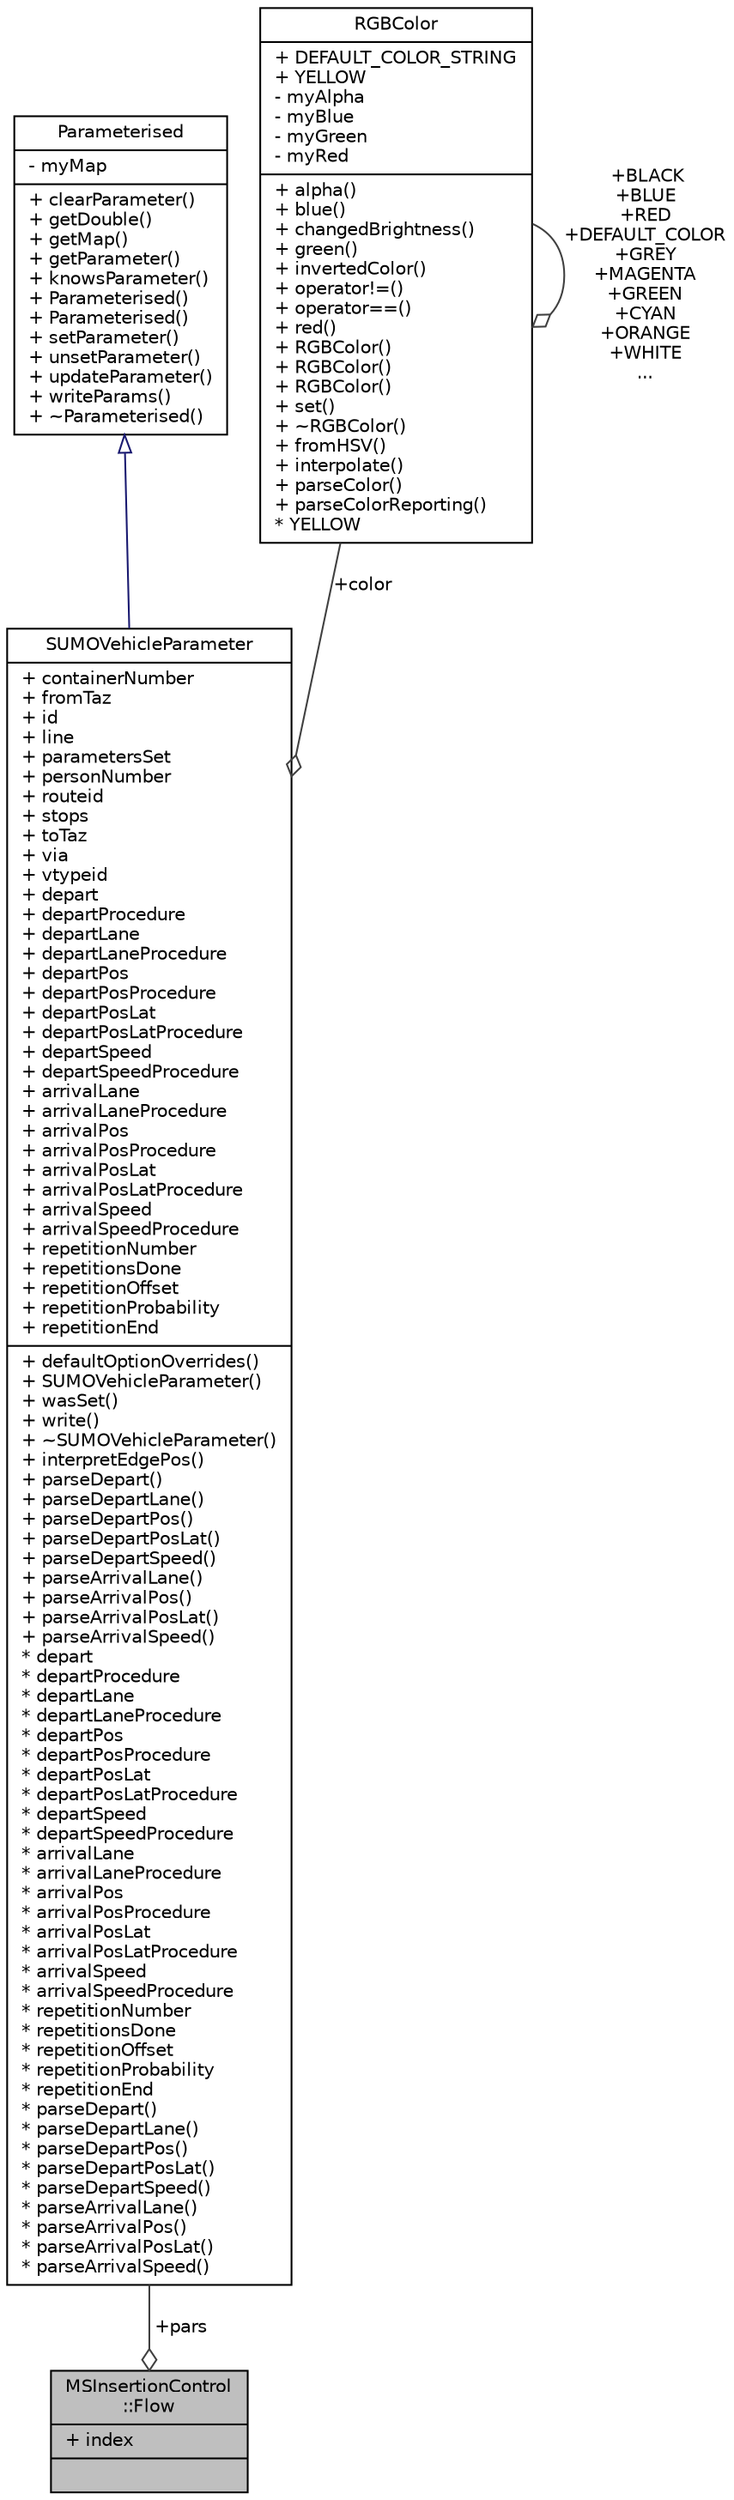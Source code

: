digraph "MSInsertionControl::Flow"
{
  edge [fontname="Helvetica",fontsize="10",labelfontname="Helvetica",labelfontsize="10"];
  node [fontname="Helvetica",fontsize="10",shape=record];
  Node1 [label="{MSInsertionControl\l::Flow\n|+ index\l|}",height=0.2,width=0.4,color="black", fillcolor="grey75", style="filled", fontcolor="black"];
  Node2 -> Node1 [color="grey25",fontsize="10",style="solid",label=" +pars" ,arrowhead="odiamond",fontname="Helvetica"];
  Node2 [label="{SUMOVehicleParameter\n|+ containerNumber\l+ fromTaz\l+ id\l+ line\l+ parametersSet\l+ personNumber\l+ routeid\l+ stops\l+ toTaz\l+ via\l+ vtypeid\l+ depart\l+ departProcedure\l+ departLane\l+ departLaneProcedure\l+ departPos\l+ departPosProcedure\l+ departPosLat\l+ departPosLatProcedure\l+ departSpeed\l+ departSpeedProcedure\l+ arrivalLane\l+ arrivalLaneProcedure\l+ arrivalPos\l+ arrivalPosProcedure\l+ arrivalPosLat\l+ arrivalPosLatProcedure\l+ arrivalSpeed\l+ arrivalSpeedProcedure\l+ repetitionNumber\l+ repetitionsDone\l+ repetitionOffset\l+ repetitionProbability\l+ repetitionEnd\l|+ defaultOptionOverrides()\l+ SUMOVehicleParameter()\l+ wasSet()\l+ write()\l+ ~SUMOVehicleParameter()\l+ interpretEdgePos()\l+ parseDepart()\l+ parseDepartLane()\l+ parseDepartPos()\l+ parseDepartPosLat()\l+ parseDepartSpeed()\l+ parseArrivalLane()\l+ parseArrivalPos()\l+ parseArrivalPosLat()\l+ parseArrivalSpeed()\l* depart\l* departProcedure\l* departLane\l* departLaneProcedure\l* departPos\l* departPosProcedure\l* departPosLat\l* departPosLatProcedure\l* departSpeed\l* departSpeedProcedure\l* arrivalLane\l* arrivalLaneProcedure\l* arrivalPos\l* arrivalPosProcedure\l* arrivalPosLat\l* arrivalPosLatProcedure\l* arrivalSpeed\l* arrivalSpeedProcedure\l* repetitionNumber\l* repetitionsDone\l* repetitionOffset\l* repetitionProbability\l* repetitionEnd\l* parseDepart()\l* parseDepartLane()\l* parseDepartPos()\l* parseDepartPosLat()\l* parseDepartSpeed()\l* parseArrivalLane()\l* parseArrivalPos()\l* parseArrivalPosLat()\l* parseArrivalSpeed()\l}",height=0.2,width=0.4,color="black", fillcolor="white", style="filled",URL="$d8/d51/class_s_u_m_o_vehicle_parameter.html",tooltip="Structure representing possible vehicle parameter. "];
  Node3 -> Node2 [dir="back",color="midnightblue",fontsize="10",style="solid",arrowtail="onormal",fontname="Helvetica"];
  Node3 [label="{Parameterised\n|- myMap\l|+ clearParameter()\l+ getDouble()\l+ getMap()\l+ getParameter()\l+ knowsParameter()\l+ Parameterised()\l+ Parameterised()\l+ setParameter()\l+ unsetParameter()\l+ updateParameter()\l+ writeParams()\l+ ~Parameterised()\l}",height=0.2,width=0.4,color="black", fillcolor="white", style="filled",URL="$d7/dc7/class_parameterised.html",tooltip="An upper class for objects with additional parameters. "];
  Node4 -> Node2 [color="grey25",fontsize="10",style="solid",label=" +color" ,arrowhead="odiamond",fontname="Helvetica"];
  Node4 [label="{RGBColor\n|+ DEFAULT_COLOR_STRING\l+ YELLOW\l- myAlpha\l- myBlue\l- myGreen\l- myRed\l|+ alpha()\l+ blue()\l+ changedBrightness()\l+ green()\l+ invertedColor()\l+ operator!=()\l+ operator==()\l+ red()\l+ RGBColor()\l+ RGBColor()\l+ RGBColor()\l+ set()\l+ ~RGBColor()\l+ fromHSV()\l+ interpolate()\l+ parseColor()\l+ parseColorReporting()\l* YELLOW\l}",height=0.2,width=0.4,color="black", fillcolor="white", style="filled",URL="$da/da9/class_r_g_b_color.html"];
  Node4 -> Node4 [color="grey25",fontsize="10",style="solid",label=" +BLACK\n+BLUE\n+RED\n+DEFAULT_COLOR\n+GREY\n+MAGENTA\n+GREEN\n+CYAN\n+ORANGE\n+WHITE\n..." ,arrowhead="odiamond",fontname="Helvetica"];
}

